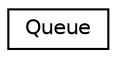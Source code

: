 digraph "Graphical Class Hierarchy"
{
 // LATEX_PDF_SIZE
  edge [fontname="Helvetica",fontsize="10",labelfontname="Helvetica",labelfontsize="10"];
  node [fontname="Helvetica",fontsize="10",shape=record];
  rankdir="LR";
  Node0 [label="Queue",height=0.2,width=0.4,color="black", fillcolor="white", style="filled",URL="$classoperations__research_1_1_queue.html",tooltip=" "];
}
